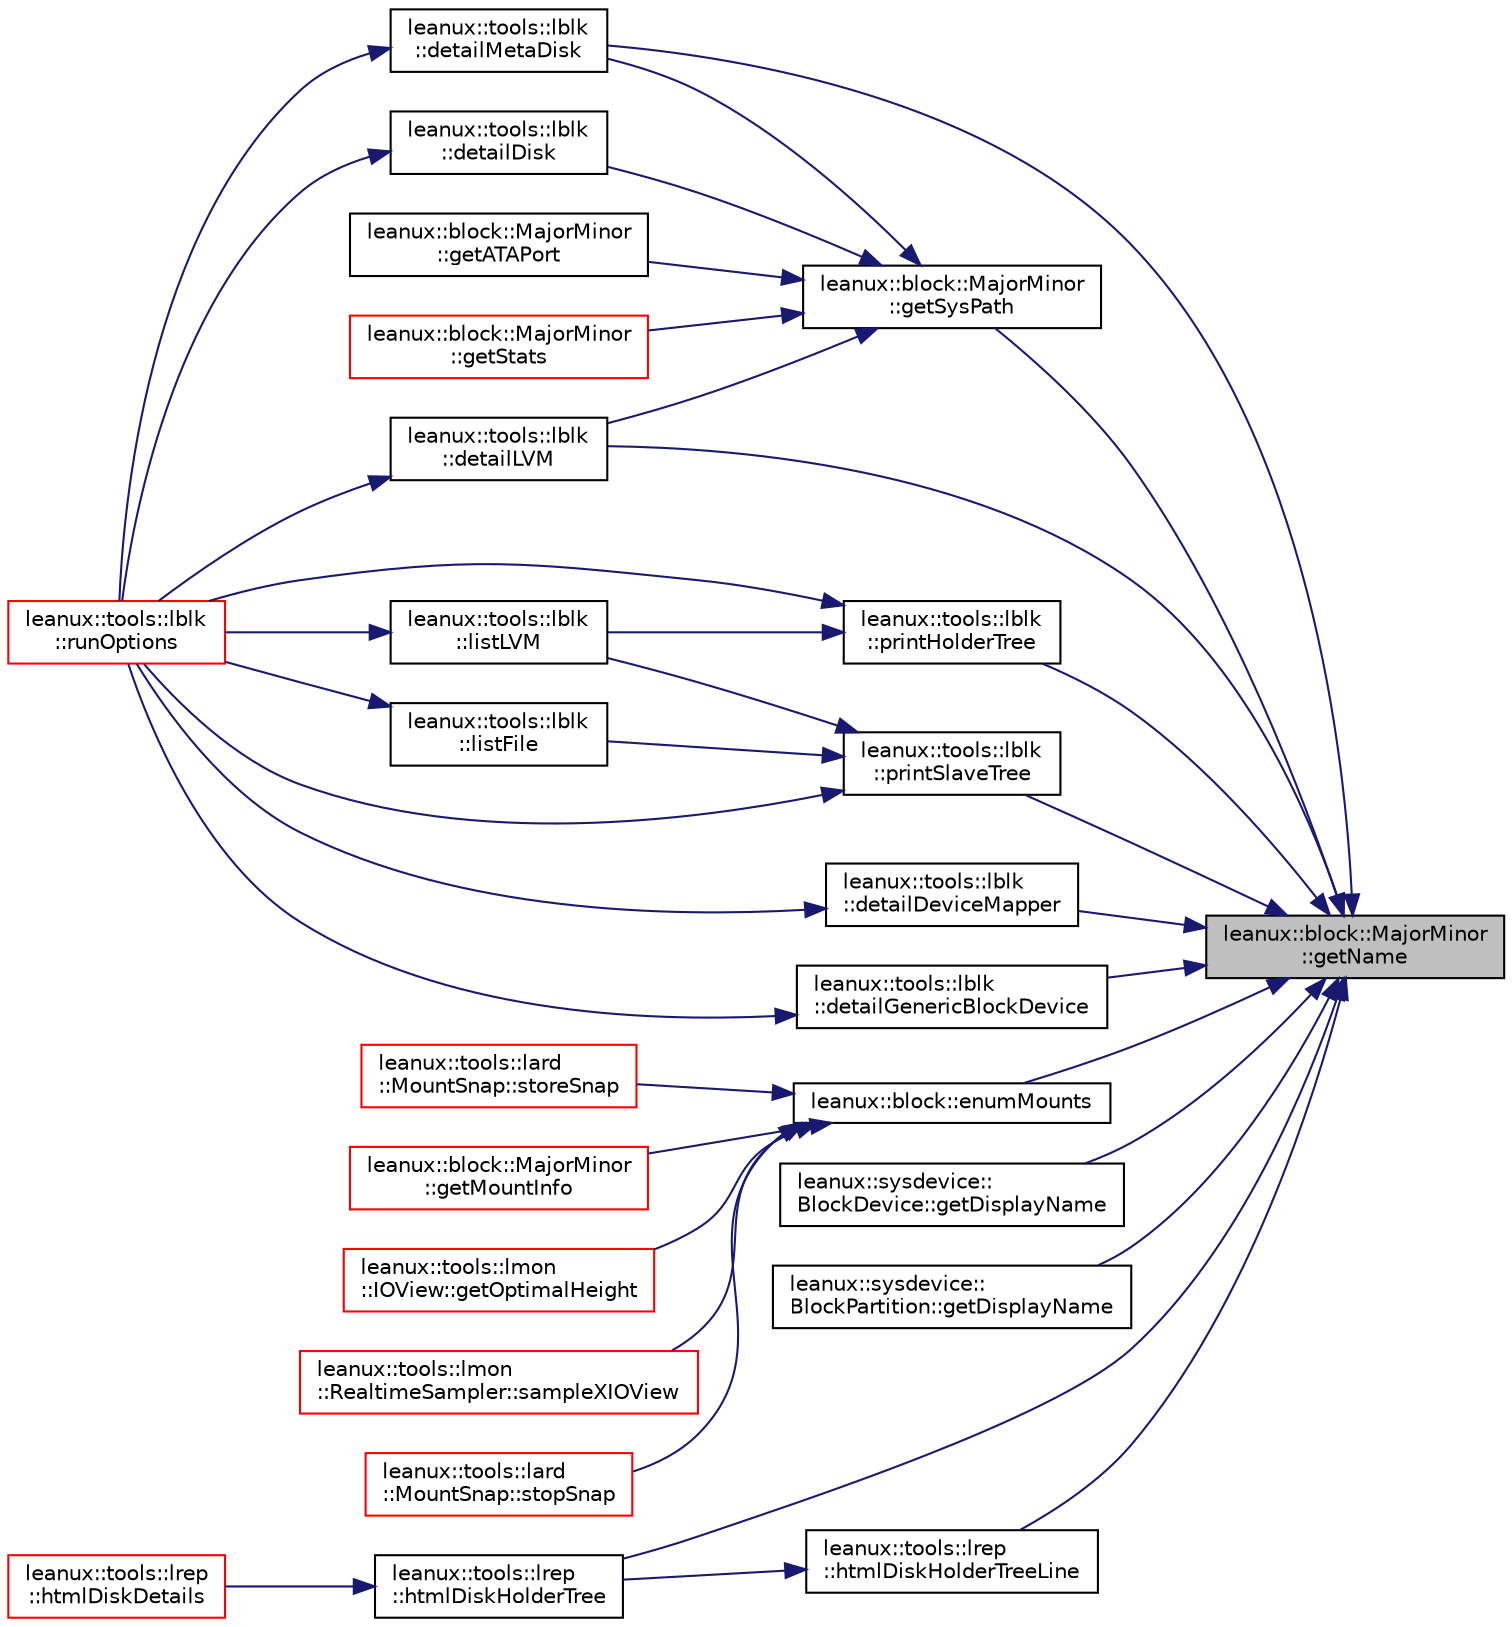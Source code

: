 digraph "leanux::block::MajorMinor::getName"
{
 // LATEX_PDF_SIZE
  bgcolor="transparent";
  edge [fontname="Helvetica",fontsize="10",labelfontname="Helvetica",labelfontsize="10"];
  node [fontname="Helvetica",fontsize="10",shape=record];
  rankdir="RL";
  Node1 [label="leanux::block::MajorMinor\l::getName",height=0.2,width=0.4,color="black", fillcolor="grey75", style="filled", fontcolor="black",tooltip="get the device name for this MajorMinor."];
  Node1 -> Node2 [dir="back",color="midnightblue",fontsize="10",style="solid",fontname="Helvetica"];
  Node2 [label="leanux::tools::lblk\l::detailDeviceMapper",height=0.2,width=0.4,color="black",URL="$namespaceleanux_1_1tools_1_1lblk.html#ab1dd99f5a818f4a86f50527aa9835a0a",tooltip="Write device mapper details."];
  Node2 -> Node3 [dir="back",color="midnightblue",fontsize="10",style="solid",fontname="Helvetica"];
  Node3 [label="leanux::tools::lblk\l::runOptions",height=0.2,width=0.4,color="red",URL="$namespaceleanux_1_1tools_1_1lblk.html#aafee1346a1081bfa4f7470f921cd66b8",tooltip="Direct output run from options."];
  Node1 -> Node6 [dir="back",color="midnightblue",fontsize="10",style="solid",fontname="Helvetica"];
  Node6 [label="leanux::tools::lblk\l::detailGenericBlockDevice",height=0.2,width=0.4,color="black",URL="$namespaceleanux_1_1tools_1_1lblk.html#a166e28aa95689343dc660fb59f69b4a1",tooltip="Write generic block device details."];
  Node6 -> Node3 [dir="back",color="midnightblue",fontsize="10",style="solid",fontname="Helvetica"];
  Node1 -> Node7 [dir="back",color="midnightblue",fontsize="10",style="solid",fontname="Helvetica"];
  Node7 [label="leanux::tools::lblk\l::detailLVM",height=0.2,width=0.4,color="black",URL="$namespaceleanux_1_1tools_1_1lblk.html#ac57ae7d9a91a4259052d4ae1da5a36a2",tooltip="Write LVM details."];
  Node7 -> Node3 [dir="back",color="midnightblue",fontsize="10",style="solid",fontname="Helvetica"];
  Node1 -> Node8 [dir="back",color="midnightblue",fontsize="10",style="solid",fontname="Helvetica"];
  Node8 [label="leanux::tools::lblk\l::detailMetaDisk",height=0.2,width=0.4,color="black",URL="$namespaceleanux_1_1tools_1_1lblk.html#a3ed79ca6c9f478be774a6d9f4a4cb016",tooltip="Write MetaDisk details."];
  Node8 -> Node3 [dir="back",color="midnightblue",fontsize="10",style="solid",fontname="Helvetica"];
  Node1 -> Node9 [dir="back",color="midnightblue",fontsize="10",style="solid",fontname="Helvetica"];
  Node9 [label="leanux::block::enumMounts",height=0.2,width=0.4,color="black",URL="$namespaceleanux_1_1block.html#afaee6721d578e4e9ccbebb7dea5919a6",tooltip="Get a map of MajorMinor to MountInfo from /proc/mounts."];
  Node9 -> Node10 [dir="back",color="midnightblue",fontsize="10",style="solid",fontname="Helvetica"];
  Node10 [label="leanux::block::MajorMinor\l::getMountInfo",height=0.2,width=0.4,color="red",URL="$classleanux_1_1block_1_1MajorMinor.html#a6360a7c70665f9615ddb4682f96866b1",tooltip="get MountInfo on devices with a mounted filesystem."];
  Node9 -> Node12 [dir="back",color="midnightblue",fontsize="10",style="solid",fontname="Helvetica"];
  Node12 [label="leanux::tools::lmon\l::IOView::getOptimalHeight",height=0.2,width=0.4,color="red",URL="$classleanux_1_1tools_1_1lmon_1_1IOView.html#a466bf2f2261b917b31ae2664ec8fbed0",tooltip="provide the optimal height for the Header."];
  Node9 -> Node19 [dir="back",color="midnightblue",fontsize="10",style="solid",fontname="Helvetica"];
  Node19 [label="leanux::tools::lmon\l::RealtimeSampler::sampleXIOView",height=0.2,width=0.4,color="red",URL="$classleanux_1_1tools_1_1lmon_1_1RealtimeSampler.html#ae43e18aacfceb09eb9bd70db9c67fc98",tooltip=" "];
  Node9 -> Node22 [dir="back",color="midnightblue",fontsize="10",style="solid",fontname="Helvetica"];
  Node22 [label="leanux::tools::lard\l::MountSnap::stopSnap",height=0.2,width=0.4,color="red",URL="$classleanux_1_1tools_1_1lard_1_1MountSnap.html#a03ffa5736036aaed951d16b51d181c29",tooltip=" "];
  Node9 -> Node26 [dir="back",color="midnightblue",fontsize="10",style="solid",fontname="Helvetica"];
  Node26 [label="leanux::tools::lard\l::MountSnap::storeSnap",height=0.2,width=0.4,color="red",URL="$classleanux_1_1tools_1_1lard_1_1MountSnap.html#a7288efb64fc31818416b8c52c4ba3a0d",tooltip=" "];
  Node1 -> Node27 [dir="back",color="midnightblue",fontsize="10",style="solid",fontname="Helvetica"];
  Node27 [label="leanux::sysdevice::\lBlockDevice::getDisplayName",height=0.2,width=0.4,color="black",URL="$classleanux_1_1sysdevice_1_1BlockDevice.html#a575120cf630a3eb5e31b493a9260786f",tooltip=" "];
  Node1 -> Node28 [dir="back",color="midnightblue",fontsize="10",style="solid",fontname="Helvetica"];
  Node28 [label="leanux::sysdevice::\lBlockPartition::getDisplayName",height=0.2,width=0.4,color="black",URL="$classleanux_1_1sysdevice_1_1BlockPartition.html#ad6e352ab7210d8d47ad2d59478cf31d8",tooltip=" "];
  Node1 -> Node29 [dir="back",color="midnightblue",fontsize="10",style="solid",fontname="Helvetica"];
  Node29 [label="leanux::block::MajorMinor\l::getSysPath",height=0.2,width=0.4,color="black",URL="$classleanux_1_1block_1_1MajorMinor.html#a742f510de3aea2ec0a1eb112e3ca3c1e",tooltip="return the full device path as it appears under /sys/devices/block"];
  Node29 -> Node30 [dir="back",color="midnightblue",fontsize="10",style="solid",fontname="Helvetica"];
  Node30 [label="leanux::tools::lblk\l::detailDisk",height=0.2,width=0.4,color="black",URL="$namespaceleanux_1_1tools_1_1lblk.html#ade16c362a9900ba9267433bf57da42ce",tooltip="Write disk details."];
  Node30 -> Node3 [dir="back",color="midnightblue",fontsize="10",style="solid",fontname="Helvetica"];
  Node29 -> Node7 [dir="back",color="midnightblue",fontsize="10",style="solid",fontname="Helvetica"];
  Node29 -> Node8 [dir="back",color="midnightblue",fontsize="10",style="solid",fontname="Helvetica"];
  Node29 -> Node31 [dir="back",color="midnightblue",fontsize="10",style="solid",fontname="Helvetica"];
  Node31 [label="leanux::block::MajorMinor\l::getATAPort",height=0.2,width=0.4,color="black",URL="$classleanux_1_1block_1_1MajorMinor.html#a55e3a0a84afa637e63e70a21b0b6a11b",tooltip="Get the ATA port for the block MajorMinor."];
  Node29 -> Node32 [dir="back",color="midnightblue",fontsize="10",style="solid",fontname="Helvetica"];
  Node32 [label="leanux::block::MajorMinor\l::getStats",height=0.2,width=0.4,color="red",URL="$classleanux_1_1block_1_1MajorMinor.html#a314abee5e9b9cc4c609d54e61103863a",tooltip="get performance statistics for the block device specified by MajorMinor."];
  Node1 -> Node48 [dir="back",color="midnightblue",fontsize="10",style="solid",fontname="Helvetica"];
  Node48 [label="leanux::tools::lrep\l::htmlDiskHolderTree",height=0.2,width=0.4,color="black",URL="$namespaceleanux_1_1tools_1_1lrep.html#ae4da66e8bfc19d1c979aa5746b3935ba",tooltip=" "];
  Node48 -> Node49 [dir="back",color="midnightblue",fontsize="10",style="solid",fontname="Helvetica"];
  Node49 [label="leanux::tools::lrep\l::htmlDiskDetails",height=0.2,width=0.4,color="red",URL="$namespaceleanux_1_1tools_1_1lrep.html#ab9b4bc8a1806ab977597271e15f34c11",tooltip=" "];
  Node1 -> Node52 [dir="back",color="midnightblue",fontsize="10",style="solid",fontname="Helvetica"];
  Node52 [label="leanux::tools::lrep\l::htmlDiskHolderTreeLine",height=0.2,width=0.4,color="black",URL="$namespaceleanux_1_1tools_1_1lrep.html#a8634850f0d03b1684c24dd922d0f5bb0",tooltip=" "];
  Node52 -> Node48 [dir="back",color="midnightblue",fontsize="10",style="solid",fontname="Helvetica"];
  Node1 -> Node53 [dir="back",color="midnightblue",fontsize="10",style="solid",fontname="Helvetica"];
  Node53 [label="leanux::tools::lblk\l::printHolderTree",height=0.2,width=0.4,color="black",URL="$namespaceleanux_1_1tools_1_1lblk.html#a0ce6fe01f37dc9d73d699030825432be",tooltip="Write the tree of holders above and including mm, append to tab, starting with level."];
  Node53 -> Node54 [dir="back",color="midnightblue",fontsize="10",style="solid",fontname="Helvetica"];
  Node54 [label="leanux::tools::lblk\l::listLVM",height=0.2,width=0.4,color="black",URL="$namespaceleanux_1_1tools_1_1lblk.html#a3ad2e43162ca1213c491e96d5d2a5a9c",tooltip="Table listing LVM devices."];
  Node54 -> Node3 [dir="back",color="midnightblue",fontsize="10",style="solid",fontname="Helvetica"];
  Node53 -> Node3 [dir="back",color="midnightblue",fontsize="10",style="solid",fontname="Helvetica"];
  Node1 -> Node55 [dir="back",color="midnightblue",fontsize="10",style="solid",fontname="Helvetica"];
  Node55 [label="leanux::tools::lblk\l::printSlaveTree",height=0.2,width=0.4,color="black",URL="$namespaceleanux_1_1tools_1_1lblk.html#a514a93d2172ba20b92f77ba1062d822c",tooltip="Write the tree of slaves beneath and including mm, append to tab, starting with level."];
  Node55 -> Node56 [dir="back",color="midnightblue",fontsize="10",style="solid",fontname="Helvetica"];
  Node56 [label="leanux::tools::lblk\l::listFile",height=0.2,width=0.4,color="black",URL="$namespaceleanux_1_1tools_1_1lblk.html#ae7d5c6185a714de483a152b1846eadcb",tooltip="Table listing all storage needed for the filesystem containing file."];
  Node56 -> Node3 [dir="back",color="midnightblue",fontsize="10",style="solid",fontname="Helvetica"];
  Node55 -> Node54 [dir="back",color="midnightblue",fontsize="10",style="solid",fontname="Helvetica"];
  Node55 -> Node3 [dir="back",color="midnightblue",fontsize="10",style="solid",fontname="Helvetica"];
}
